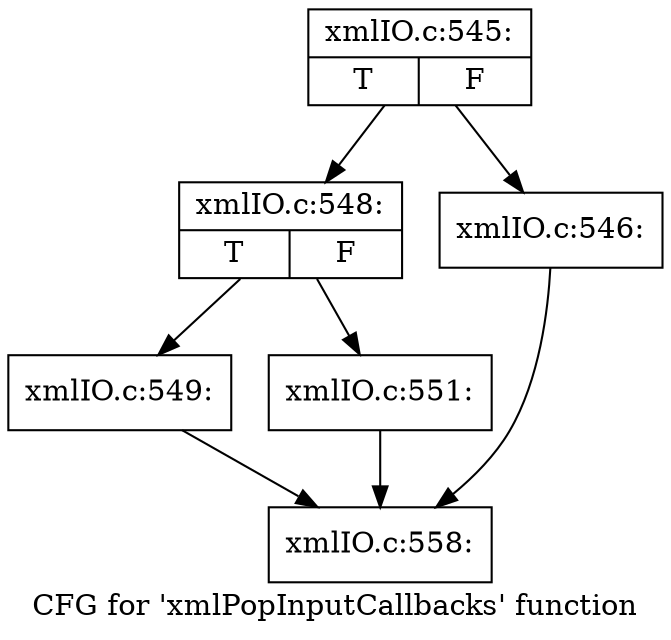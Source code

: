 digraph "CFG for 'xmlPopInputCallbacks' function" {
	label="CFG for 'xmlPopInputCallbacks' function";

	Node0x5205240 [shape=record,label="{xmlIO.c:545:|{<s0>T|<s1>F}}"];
	Node0x5205240 -> Node0x52057f0;
	Node0x5205240 -> Node0x52057a0;
	Node0x52057a0 [shape=record,label="{xmlIO.c:546:}"];
	Node0x52057a0 -> Node0x5201bd0;
	Node0x52057f0 [shape=record,label="{xmlIO.c:548:|{<s0>T|<s1>F}}"];
	Node0x52057f0 -> Node0x5207c70;
	Node0x52057f0 -> Node0x5207cc0;
	Node0x5207c70 [shape=record,label="{xmlIO.c:549:}"];
	Node0x5207c70 -> Node0x5201bd0;
	Node0x5207cc0 [shape=record,label="{xmlIO.c:551:}"];
	Node0x5207cc0 -> Node0x5201bd0;
	Node0x5201bd0 [shape=record,label="{xmlIO.c:558:}"];
}
